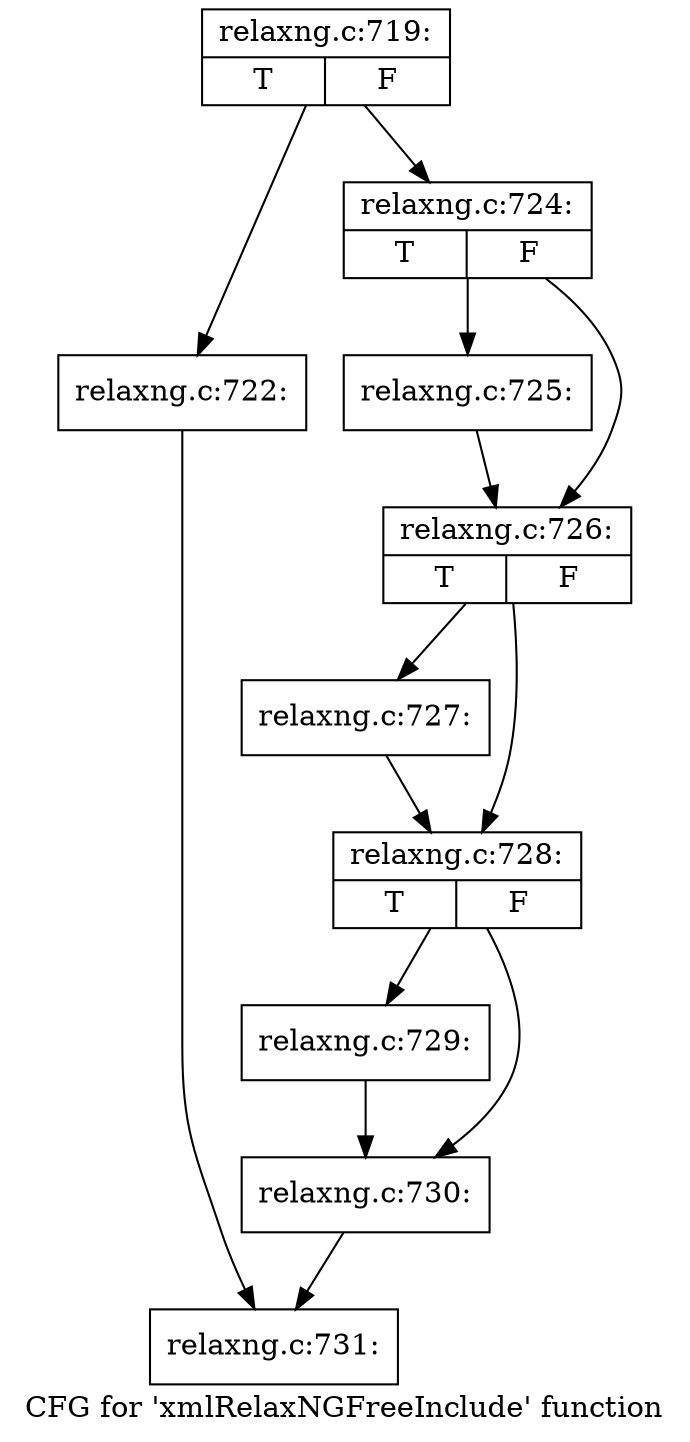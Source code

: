 digraph "CFG for 'xmlRelaxNGFreeInclude' function" {
	label="CFG for 'xmlRelaxNGFreeInclude' function";

	Node0x3af7140 [shape=record,label="{relaxng.c:719:|{<s0>T|<s1>F}}"];
	Node0x3af7140 -> Node0x3af5fb0;
	Node0x3af7140 -> Node0x3af6000;
	Node0x3af5fb0 [shape=record,label="{relaxng.c:722:}"];
	Node0x3af5fb0 -> Node0x3af6240;
	Node0x3af6000 [shape=record,label="{relaxng.c:724:|{<s0>T|<s1>F}}"];
	Node0x3af6000 -> Node0x3af7260;
	Node0x3af6000 -> Node0x3af72b0;
	Node0x3af7260 [shape=record,label="{relaxng.c:725:}"];
	Node0x3af7260 -> Node0x3af72b0;
	Node0x3af72b0 [shape=record,label="{relaxng.c:726:|{<s0>T|<s1>F}}"];
	Node0x3af72b0 -> Node0x3af8010;
	Node0x3af72b0 -> Node0x3af8060;
	Node0x3af8010 [shape=record,label="{relaxng.c:727:}"];
	Node0x3af8010 -> Node0x3af8060;
	Node0x3af8060 [shape=record,label="{relaxng.c:728:|{<s0>T|<s1>F}}"];
	Node0x3af8060 -> Node0x3af8790;
	Node0x3af8060 -> Node0x3af87e0;
	Node0x3af8790 [shape=record,label="{relaxng.c:729:}"];
	Node0x3af8790 -> Node0x3af87e0;
	Node0x3af87e0 [shape=record,label="{relaxng.c:730:}"];
	Node0x3af87e0 -> Node0x3af6240;
	Node0x3af6240 [shape=record,label="{relaxng.c:731:}"];
}
